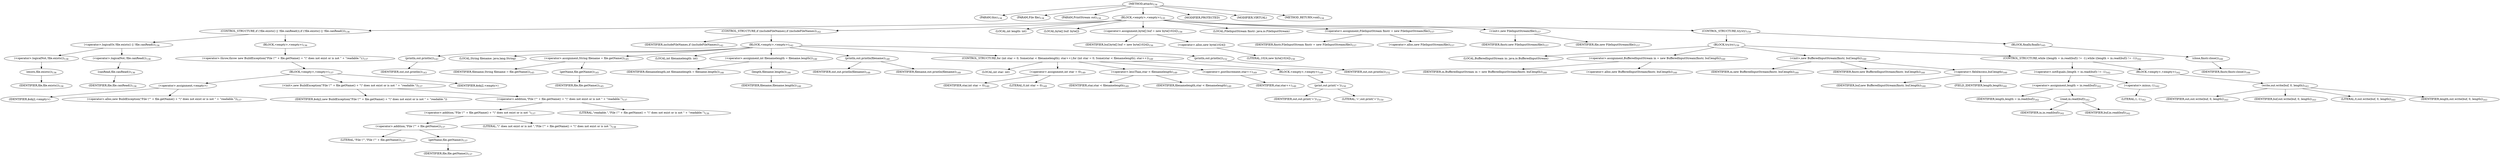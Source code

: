 digraph "attach" {  
"131" [label = <(METHOD,attach)<SUB>134</SUB>> ]
"132" [label = <(PARAM,this)<SUB>134</SUB>> ]
"133" [label = <(PARAM,File file)<SUB>134</SUB>> ]
"134" [label = <(PARAM,PrintStream out)<SUB>134</SUB>> ]
"135" [label = <(BLOCK,&lt;empty&gt;,&lt;empty&gt;)<SUB>135</SUB>> ]
"136" [label = <(CONTROL_STRUCTURE,if (!file.exists() || !file.canRead()),if (!file.exists() || !file.canRead()))<SUB>136</SUB>> ]
"137" [label = <(&lt;operator&gt;.logicalOr,!file.exists() || !file.canRead())<SUB>136</SUB>> ]
"138" [label = <(&lt;operator&gt;.logicalNot,!file.exists())<SUB>136</SUB>> ]
"139" [label = <(exists,file.exists())<SUB>136</SUB>> ]
"140" [label = <(IDENTIFIER,file,file.exists())<SUB>136</SUB>> ]
"141" [label = <(&lt;operator&gt;.logicalNot,!file.canRead())<SUB>136</SUB>> ]
"142" [label = <(canRead,file.canRead())<SUB>136</SUB>> ]
"143" [label = <(IDENTIFIER,file,file.canRead())<SUB>136</SUB>> ]
"144" [label = <(BLOCK,&lt;empty&gt;,&lt;empty&gt;)<SUB>136</SUB>> ]
"145" [label = <(&lt;operator&gt;.throw,throw new BuildException(&quot;File \&quot;&quot; + file.getName() + &quot;\&quot; does not exist or is not &quot; + &quot;readable.&quot;);)<SUB>137</SUB>> ]
"146" [label = <(BLOCK,&lt;empty&gt;,&lt;empty&gt;)<SUB>137</SUB>> ]
"147" [label = <(&lt;operator&gt;.assignment,&lt;empty&gt;)> ]
"148" [label = <(IDENTIFIER,$obj2,&lt;empty&gt;)> ]
"149" [label = <(&lt;operator&gt;.alloc,new BuildException(&quot;File \&quot;&quot; + file.getName() + &quot;\&quot; does not exist or is not &quot; + &quot;readable.&quot;))<SUB>137</SUB>> ]
"150" [label = <(&lt;init&gt;,new BuildException(&quot;File \&quot;&quot; + file.getName() + &quot;\&quot; does not exist or is not &quot; + &quot;readable.&quot;))<SUB>137</SUB>> ]
"151" [label = <(IDENTIFIER,$obj2,new BuildException(&quot;File \&quot;&quot; + file.getName() + &quot;\&quot; does not exist or is not &quot; + &quot;readable.&quot;))> ]
"152" [label = <(&lt;operator&gt;.addition,&quot;File \&quot;&quot; + file.getName() + &quot;\&quot; does not exist or is not &quot; + &quot;readable.&quot;)<SUB>137</SUB>> ]
"153" [label = <(&lt;operator&gt;.addition,&quot;File \&quot;&quot; + file.getName() + &quot;\&quot; does not exist or is not &quot;)<SUB>137</SUB>> ]
"154" [label = <(&lt;operator&gt;.addition,&quot;File \&quot;&quot; + file.getName())<SUB>137</SUB>> ]
"155" [label = <(LITERAL,&quot;File \&quot;&quot;,&quot;File \&quot;&quot; + file.getName())<SUB>137</SUB>> ]
"156" [label = <(getName,file.getName())<SUB>137</SUB>> ]
"157" [label = <(IDENTIFIER,file,file.getName())<SUB>137</SUB>> ]
"158" [label = <(LITERAL,&quot;\&quot; does not exist or is not &quot;,&quot;File \&quot;&quot; + file.getName() + &quot;\&quot; does not exist or is not &quot;)<SUB>138</SUB>> ]
"159" [label = <(LITERAL,&quot;readable.&quot;,&quot;File \&quot;&quot; + file.getName() + &quot;\&quot; does not exist or is not &quot; + &quot;readable.&quot;)<SUB>139</SUB>> ]
"160" [label = <(IDENTIFIER,$obj2,&lt;empty&gt;)> ]
"161" [label = <(CONTROL_STRUCTURE,if (includeFileNames),if (includeFileNames))<SUB>142</SUB>> ]
"162" [label = <(IDENTIFIER,includeFileNames,if (includeFileNames))<SUB>142</SUB>> ]
"163" [label = <(BLOCK,&lt;empty&gt;,&lt;empty&gt;)<SUB>142</SUB>> ]
"164" [label = <(println,out.println())<SUB>143</SUB>> ]
"165" [label = <(IDENTIFIER,out,out.println())<SUB>143</SUB>> ]
"166" [label = <(LOCAL,String filename: java.lang.String)> ]
"167" [label = <(&lt;operator&gt;.assignment,String filename = file.getName())<SUB>145</SUB>> ]
"168" [label = <(IDENTIFIER,filename,String filename = file.getName())<SUB>145</SUB>> ]
"169" [label = <(getName,file.getName())<SUB>145</SUB>> ]
"170" [label = <(IDENTIFIER,file,file.getName())<SUB>145</SUB>> ]
"171" [label = <(LOCAL,int filenamelength: int)> ]
"172" [label = <(&lt;operator&gt;.assignment,int filenamelength = filename.length())<SUB>146</SUB>> ]
"173" [label = <(IDENTIFIER,filenamelength,int filenamelength = filename.length())<SUB>146</SUB>> ]
"174" [label = <(length,filename.length())<SUB>146</SUB>> ]
"175" [label = <(IDENTIFIER,filename,filename.length())<SUB>146</SUB>> ]
"176" [label = <(println,out.println(filename))<SUB>148</SUB>> ]
"177" [label = <(IDENTIFIER,out,out.println(filename))<SUB>148</SUB>> ]
"178" [label = <(IDENTIFIER,filename,out.println(filename))<SUB>148</SUB>> ]
"179" [label = <(CONTROL_STRUCTURE,for (int star = 0; Some(star &lt; filenamelength); star++),for (int star = 0; Some(star &lt; filenamelength); star++))<SUB>149</SUB>> ]
"180" [label = <(LOCAL,int star: int)> ]
"181" [label = <(&lt;operator&gt;.assignment,int star = 0)<SUB>149</SUB>> ]
"182" [label = <(IDENTIFIER,star,int star = 0)<SUB>149</SUB>> ]
"183" [label = <(LITERAL,0,int star = 0)<SUB>149</SUB>> ]
"184" [label = <(&lt;operator&gt;.lessThan,star &lt; filenamelength)<SUB>149</SUB>> ]
"185" [label = <(IDENTIFIER,star,star &lt; filenamelength)<SUB>149</SUB>> ]
"186" [label = <(IDENTIFIER,filenamelength,star &lt; filenamelength)<SUB>149</SUB>> ]
"187" [label = <(&lt;operator&gt;.postIncrement,star++)<SUB>149</SUB>> ]
"188" [label = <(IDENTIFIER,star,star++)<SUB>149</SUB>> ]
"189" [label = <(BLOCK,&lt;empty&gt;,&lt;empty&gt;)<SUB>149</SUB>> ]
"190" [label = <(print,out.print('='))<SUB>150</SUB>> ]
"191" [label = <(IDENTIFIER,out,out.print('='))<SUB>150</SUB>> ]
"192" [label = <(LITERAL,'=',out.print('='))<SUB>150</SUB>> ]
"193" [label = <(println,out.println())<SUB>152</SUB>> ]
"194" [label = <(IDENTIFIER,out,out.println())<SUB>152</SUB>> ]
"195" [label = <(LOCAL,int length: int)> ]
"196" [label = <(LOCAL,byte[] buf: byte[])> ]
"197" [label = <(&lt;operator&gt;.assignment,byte[] buf = new byte[1024])<SUB>156</SUB>> ]
"198" [label = <(IDENTIFIER,buf,byte[] buf = new byte[1024])<SUB>156</SUB>> ]
"199" [label = <(&lt;operator&gt;.alloc,new byte[1024])> ]
"200" [label = <(LITERAL,1024,new byte[1024])<SUB>156</SUB>> ]
"9" [label = <(LOCAL,FileInputStream finstr: java.io.FileInputStream)> ]
"201" [label = <(&lt;operator&gt;.assignment,FileInputStream finstr = new FileInputStream(file))<SUB>157</SUB>> ]
"202" [label = <(IDENTIFIER,finstr,FileInputStream finstr = new FileInputStream(file))<SUB>157</SUB>> ]
"203" [label = <(&lt;operator&gt;.alloc,new FileInputStream(file))<SUB>157</SUB>> ]
"204" [label = <(&lt;init&gt;,new FileInputStream(file))<SUB>157</SUB>> ]
"8" [label = <(IDENTIFIER,finstr,new FileInputStream(file))<SUB>157</SUB>> ]
"205" [label = <(IDENTIFIER,file,new FileInputStream(file))<SUB>157</SUB>> ]
"206" [label = <(CONTROL_STRUCTURE,try,try)<SUB>159</SUB>> ]
"207" [label = <(BLOCK,try,try)<SUB>159</SUB>> ]
"11" [label = <(LOCAL,BufferedInputStream in: java.io.BufferedInputStream)> ]
"208" [label = <(&lt;operator&gt;.assignment,BufferedInputStream in = new BufferedInputStream(finstr, buf.length))<SUB>160</SUB>> ]
"209" [label = <(IDENTIFIER,in,BufferedInputStream in = new BufferedInputStream(finstr, buf.length))<SUB>160</SUB>> ]
"210" [label = <(&lt;operator&gt;.alloc,new BufferedInputStream(finstr, buf.length))<SUB>160</SUB>> ]
"211" [label = <(&lt;init&gt;,new BufferedInputStream(finstr, buf.length))<SUB>160</SUB>> ]
"10" [label = <(IDENTIFIER,in,new BufferedInputStream(finstr, buf.length))<SUB>160</SUB>> ]
"212" [label = <(IDENTIFIER,finstr,new BufferedInputStream(finstr, buf.length))<SUB>160</SUB>> ]
"213" [label = <(&lt;operator&gt;.fieldAccess,buf.length)<SUB>160</SUB>> ]
"214" [label = <(IDENTIFIER,buf,new BufferedInputStream(finstr, buf.length))<SUB>160</SUB>> ]
"215" [label = <(FIELD_IDENTIFIER,length,length)<SUB>160</SUB>> ]
"216" [label = <(CONTROL_STRUCTURE,while ((length = in.read(buf)) != -1),while ((length = in.read(buf)) != -1))<SUB>162</SUB>> ]
"217" [label = <(&lt;operator&gt;.notEquals,(length = in.read(buf)) != -1)<SUB>162</SUB>> ]
"218" [label = <(&lt;operator&gt;.assignment,length = in.read(buf))<SUB>162</SUB>> ]
"219" [label = <(IDENTIFIER,length,length = in.read(buf))<SUB>162</SUB>> ]
"220" [label = <(read,in.read(buf))<SUB>162</SUB>> ]
"221" [label = <(IDENTIFIER,in,in.read(buf))<SUB>162</SUB>> ]
"222" [label = <(IDENTIFIER,buf,in.read(buf))<SUB>162</SUB>> ]
"223" [label = <(&lt;operator&gt;.minus,-1)<SUB>162</SUB>> ]
"224" [label = <(LITERAL,1,-1)<SUB>162</SUB>> ]
"225" [label = <(BLOCK,&lt;empty&gt;,&lt;empty&gt;)<SUB>162</SUB>> ]
"226" [label = <(write,out.write(buf, 0, length))<SUB>163</SUB>> ]
"227" [label = <(IDENTIFIER,out,out.write(buf, 0, length))<SUB>163</SUB>> ]
"228" [label = <(IDENTIFIER,buf,out.write(buf, 0, length))<SUB>163</SUB>> ]
"229" [label = <(LITERAL,0,out.write(buf, 0, length))<SUB>163</SUB>> ]
"230" [label = <(IDENTIFIER,length,out.write(buf, 0, length))<SUB>163</SUB>> ]
"231" [label = <(BLOCK,finally,finally)<SUB>165</SUB>> ]
"232" [label = <(close,finstr.close())<SUB>166</SUB>> ]
"233" [label = <(IDENTIFIER,finstr,finstr.close())<SUB>166</SUB>> ]
"234" [label = <(MODIFIER,PROTECTED)> ]
"235" [label = <(MODIFIER,VIRTUAL)> ]
"236" [label = <(METHOD_RETURN,void)<SUB>134</SUB>> ]
  "131" -> "132" 
  "131" -> "133" 
  "131" -> "134" 
  "131" -> "135" 
  "131" -> "234" 
  "131" -> "235" 
  "131" -> "236" 
  "135" -> "136" 
  "135" -> "161" 
  "135" -> "195" 
  "135" -> "196" 
  "135" -> "197" 
  "135" -> "9" 
  "135" -> "201" 
  "135" -> "204" 
  "135" -> "206" 
  "136" -> "137" 
  "136" -> "144" 
  "137" -> "138" 
  "137" -> "141" 
  "138" -> "139" 
  "139" -> "140" 
  "141" -> "142" 
  "142" -> "143" 
  "144" -> "145" 
  "145" -> "146" 
  "146" -> "147" 
  "146" -> "150" 
  "146" -> "160" 
  "147" -> "148" 
  "147" -> "149" 
  "150" -> "151" 
  "150" -> "152" 
  "152" -> "153" 
  "152" -> "159" 
  "153" -> "154" 
  "153" -> "158" 
  "154" -> "155" 
  "154" -> "156" 
  "156" -> "157" 
  "161" -> "162" 
  "161" -> "163" 
  "163" -> "164" 
  "163" -> "166" 
  "163" -> "167" 
  "163" -> "171" 
  "163" -> "172" 
  "163" -> "176" 
  "163" -> "179" 
  "163" -> "193" 
  "164" -> "165" 
  "167" -> "168" 
  "167" -> "169" 
  "169" -> "170" 
  "172" -> "173" 
  "172" -> "174" 
  "174" -> "175" 
  "176" -> "177" 
  "176" -> "178" 
  "179" -> "180" 
  "179" -> "181" 
  "179" -> "184" 
  "179" -> "187" 
  "179" -> "189" 
  "181" -> "182" 
  "181" -> "183" 
  "184" -> "185" 
  "184" -> "186" 
  "187" -> "188" 
  "189" -> "190" 
  "190" -> "191" 
  "190" -> "192" 
  "193" -> "194" 
  "197" -> "198" 
  "197" -> "199" 
  "199" -> "200" 
  "201" -> "202" 
  "201" -> "203" 
  "204" -> "8" 
  "204" -> "205" 
  "206" -> "207" 
  "206" -> "231" 
  "207" -> "11" 
  "207" -> "208" 
  "207" -> "211" 
  "207" -> "216" 
  "208" -> "209" 
  "208" -> "210" 
  "211" -> "10" 
  "211" -> "212" 
  "211" -> "213" 
  "213" -> "214" 
  "213" -> "215" 
  "216" -> "217" 
  "216" -> "225" 
  "217" -> "218" 
  "217" -> "223" 
  "218" -> "219" 
  "218" -> "220" 
  "220" -> "221" 
  "220" -> "222" 
  "223" -> "224" 
  "225" -> "226" 
  "226" -> "227" 
  "226" -> "228" 
  "226" -> "229" 
  "226" -> "230" 
  "231" -> "232" 
  "232" -> "233" 
}
